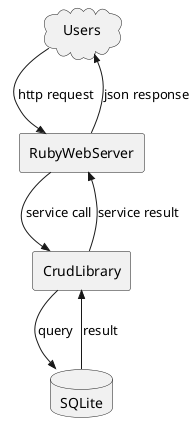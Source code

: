 @startuml
' This diagram created with PlantUML
' To generate this diagram, copy the whole content
' to plantuml.com/plantuml


cloud Users
agent RubyWebServer
agent CrudLibrary
database SQLite

SQLite -->> CrudLibrary : result
CrudLibrary -->> SQLite : query

RubyWebServer -->> CrudLibrary : service call
CrudLibrary -->> RubyWebServer : service result

RubyWebServer -->> Users : json response
Users -->> RubyWebServer : http request
@enduml
